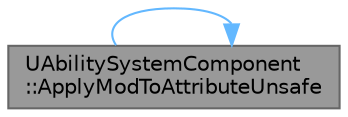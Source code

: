 digraph "UAbilitySystemComponent::ApplyModToAttributeUnsafe"
{
 // INTERACTIVE_SVG=YES
 // LATEX_PDF_SIZE
  bgcolor="transparent";
  edge [fontname=Helvetica,fontsize=10,labelfontname=Helvetica,labelfontsize=10];
  node [fontname=Helvetica,fontsize=10,shape=box,height=0.2,width=0.4];
  rankdir="LR";
  Node1 [id="Node000001",label="UAbilitySystemComponent\l::ApplyModToAttributeUnsafe",height=0.2,width=0.4,color="gray40", fillcolor="grey60", style="filled", fontcolor="black",tooltip="Applies an inplace mod to the given attribute."];
  Node1 -> Node1 [id="edge1_Node000001_Node000001",color="steelblue1",style="solid",tooltip=" "];
}
